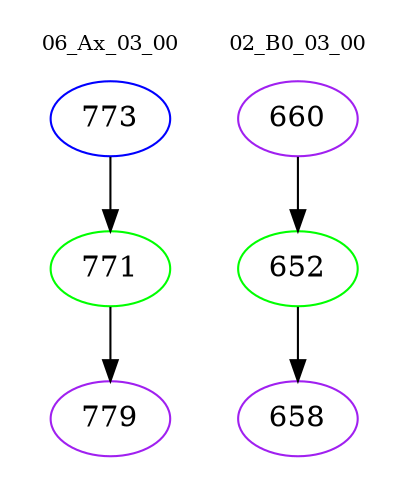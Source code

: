 digraph{
subgraph cluster_0 {
color = white
label = "06_Ax_03_00";
fontsize=10;
T0_773 [label="773", color="blue"]
T0_773 -> T0_771 [color="black"]
T0_771 [label="771", color="green"]
T0_771 -> T0_779 [color="black"]
T0_779 [label="779", color="purple"]
}
subgraph cluster_1 {
color = white
label = "02_B0_03_00";
fontsize=10;
T1_660 [label="660", color="purple"]
T1_660 -> T1_652 [color="black"]
T1_652 [label="652", color="green"]
T1_652 -> T1_658 [color="black"]
T1_658 [label="658", color="purple"]
}
}
